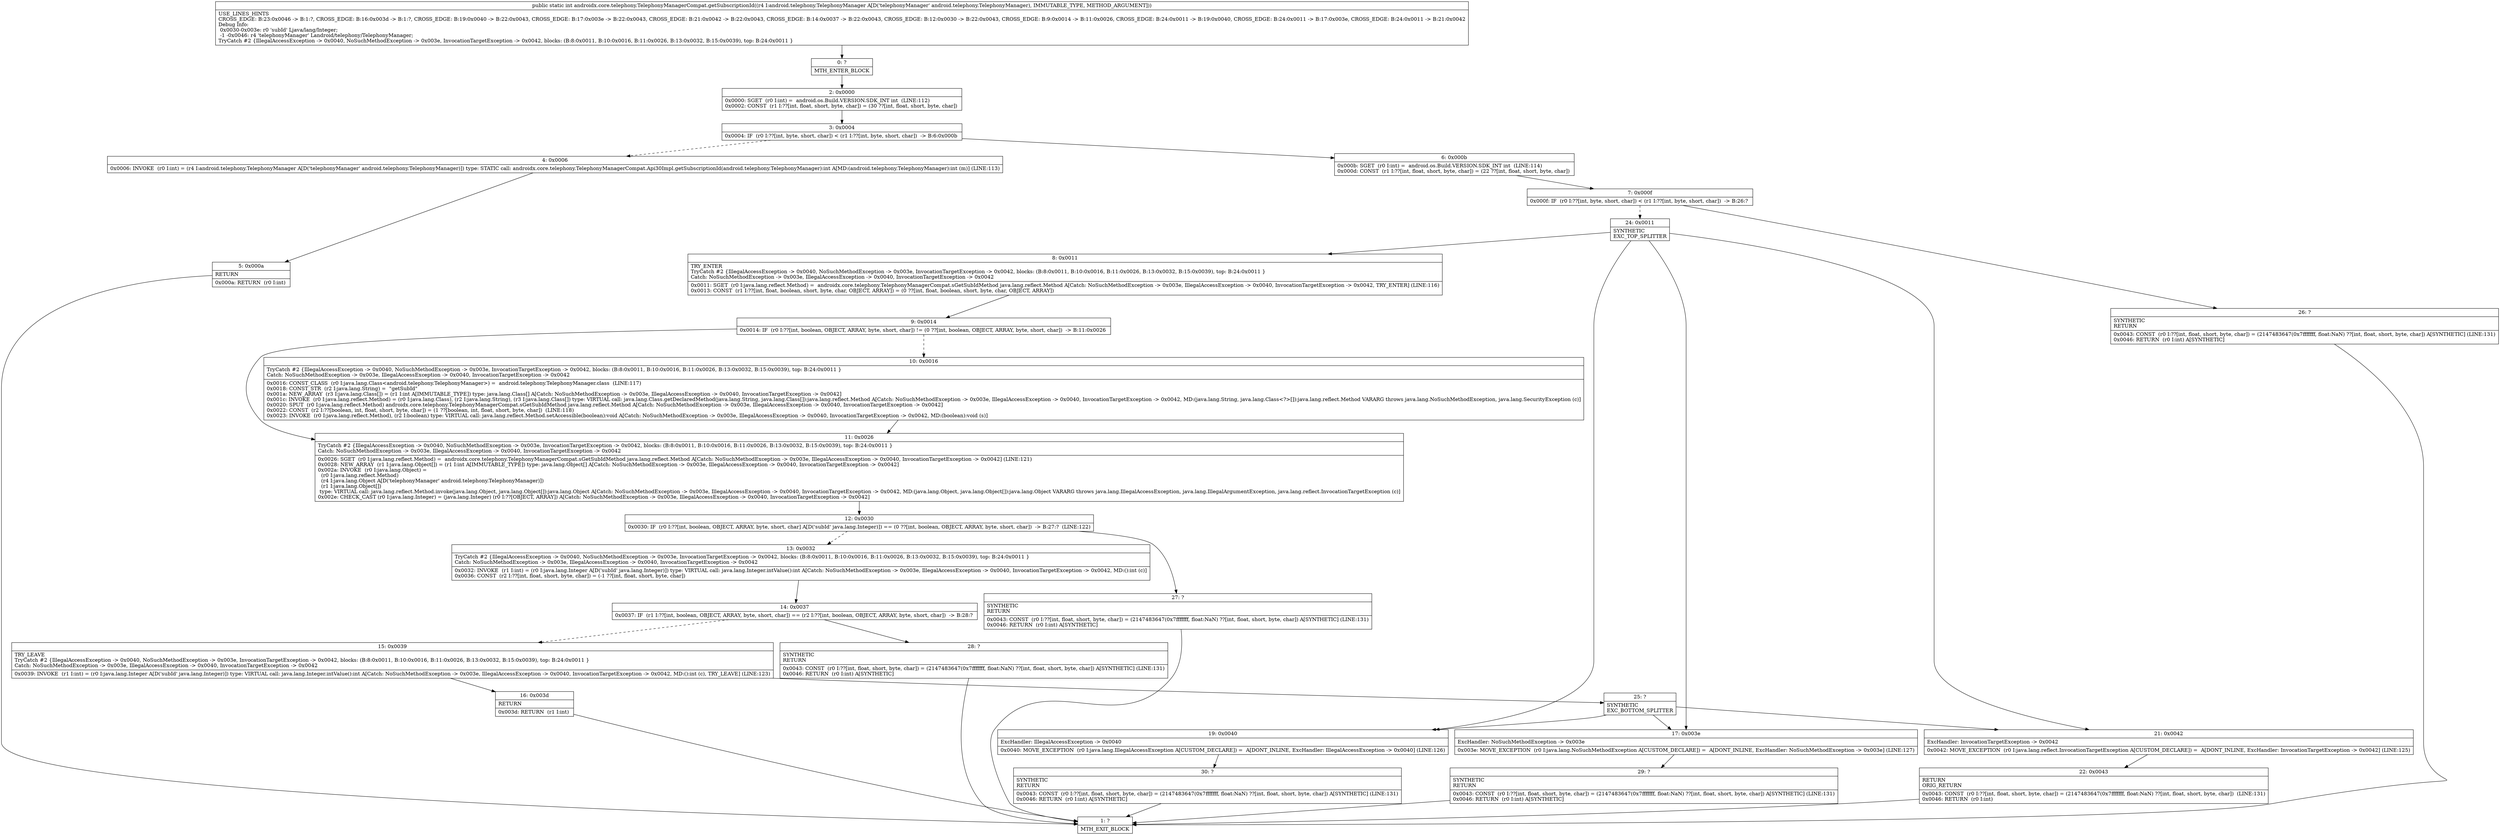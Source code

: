 digraph "CFG forandroidx.core.telephony.TelephonyManagerCompat.getSubscriptionId(Landroid\/telephony\/TelephonyManager;)I" {
Node_0 [shape=record,label="{0\:\ ?|MTH_ENTER_BLOCK\l}"];
Node_2 [shape=record,label="{2\:\ 0x0000|0x0000: SGET  (r0 I:int) =  android.os.Build.VERSION.SDK_INT int  (LINE:112)\l0x0002: CONST  (r1 I:??[int, float, short, byte, char]) = (30 ??[int, float, short, byte, char]) \l}"];
Node_3 [shape=record,label="{3\:\ 0x0004|0x0004: IF  (r0 I:??[int, byte, short, char]) \< (r1 I:??[int, byte, short, char])  \-\> B:6:0x000b \l}"];
Node_4 [shape=record,label="{4\:\ 0x0006|0x0006: INVOKE  (r0 I:int) = (r4 I:android.telephony.TelephonyManager A[D('telephonyManager' android.telephony.TelephonyManager)]) type: STATIC call: androidx.core.telephony.TelephonyManagerCompat.Api30Impl.getSubscriptionId(android.telephony.TelephonyManager):int A[MD:(android.telephony.TelephonyManager):int (m)] (LINE:113)\l}"];
Node_5 [shape=record,label="{5\:\ 0x000a|RETURN\l|0x000a: RETURN  (r0 I:int) \l}"];
Node_1 [shape=record,label="{1\:\ ?|MTH_EXIT_BLOCK\l}"];
Node_6 [shape=record,label="{6\:\ 0x000b|0x000b: SGET  (r0 I:int) =  android.os.Build.VERSION.SDK_INT int  (LINE:114)\l0x000d: CONST  (r1 I:??[int, float, short, byte, char]) = (22 ??[int, float, short, byte, char]) \l}"];
Node_7 [shape=record,label="{7\:\ 0x000f|0x000f: IF  (r0 I:??[int, byte, short, char]) \< (r1 I:??[int, byte, short, char])  \-\> B:26:? \l}"];
Node_24 [shape=record,label="{24\:\ 0x0011|SYNTHETIC\lEXC_TOP_SPLITTER\l}"];
Node_8 [shape=record,label="{8\:\ 0x0011|TRY_ENTER\lTryCatch #2 \{IllegalAccessException \-\> 0x0040, NoSuchMethodException \-\> 0x003e, InvocationTargetException \-\> 0x0042, blocks: (B:8:0x0011, B:10:0x0016, B:11:0x0026, B:13:0x0032, B:15:0x0039), top: B:24:0x0011 \}\lCatch: NoSuchMethodException \-\> 0x003e, IllegalAccessException \-\> 0x0040, InvocationTargetException \-\> 0x0042\l|0x0011: SGET  (r0 I:java.lang.reflect.Method) =  androidx.core.telephony.TelephonyManagerCompat.sGetSubIdMethod java.lang.reflect.Method A[Catch: NoSuchMethodException \-\> 0x003e, IllegalAccessException \-\> 0x0040, InvocationTargetException \-\> 0x0042, TRY_ENTER] (LINE:116)\l0x0013: CONST  (r1 I:??[int, float, boolean, short, byte, char, OBJECT, ARRAY]) = (0 ??[int, float, boolean, short, byte, char, OBJECT, ARRAY]) \l}"];
Node_9 [shape=record,label="{9\:\ 0x0014|0x0014: IF  (r0 I:??[int, boolean, OBJECT, ARRAY, byte, short, char]) != (0 ??[int, boolean, OBJECT, ARRAY, byte, short, char])  \-\> B:11:0x0026 \l}"];
Node_10 [shape=record,label="{10\:\ 0x0016|TryCatch #2 \{IllegalAccessException \-\> 0x0040, NoSuchMethodException \-\> 0x003e, InvocationTargetException \-\> 0x0042, blocks: (B:8:0x0011, B:10:0x0016, B:11:0x0026, B:13:0x0032, B:15:0x0039), top: B:24:0x0011 \}\lCatch: NoSuchMethodException \-\> 0x003e, IllegalAccessException \-\> 0x0040, InvocationTargetException \-\> 0x0042\l|0x0016: CONST_CLASS  (r0 I:java.lang.Class\<android.telephony.TelephonyManager\>) =  android.telephony.TelephonyManager.class  (LINE:117)\l0x0018: CONST_STR  (r2 I:java.lang.String) =  \"getSubId\" \l0x001a: NEW_ARRAY  (r3 I:java.lang.Class[]) = (r1 I:int A[IMMUTABLE_TYPE]) type: java.lang.Class[] A[Catch: NoSuchMethodException \-\> 0x003e, IllegalAccessException \-\> 0x0040, InvocationTargetException \-\> 0x0042]\l0x001c: INVOKE  (r0 I:java.lang.reflect.Method) = (r0 I:java.lang.Class), (r2 I:java.lang.String), (r3 I:java.lang.Class[]) type: VIRTUAL call: java.lang.Class.getDeclaredMethod(java.lang.String, java.lang.Class[]):java.lang.reflect.Method A[Catch: NoSuchMethodException \-\> 0x003e, IllegalAccessException \-\> 0x0040, InvocationTargetException \-\> 0x0042, MD:(java.lang.String, java.lang.Class\<?\>[]):java.lang.reflect.Method VARARG throws java.lang.NoSuchMethodException, java.lang.SecurityException (c)]\l0x0020: SPUT  (r0 I:java.lang.reflect.Method) androidx.core.telephony.TelephonyManagerCompat.sGetSubIdMethod java.lang.reflect.Method A[Catch: NoSuchMethodException \-\> 0x003e, IllegalAccessException \-\> 0x0040, InvocationTargetException \-\> 0x0042]\l0x0022: CONST  (r2 I:??[boolean, int, float, short, byte, char]) = (1 ??[boolean, int, float, short, byte, char])  (LINE:118)\l0x0023: INVOKE  (r0 I:java.lang.reflect.Method), (r2 I:boolean) type: VIRTUAL call: java.lang.reflect.Method.setAccessible(boolean):void A[Catch: NoSuchMethodException \-\> 0x003e, IllegalAccessException \-\> 0x0040, InvocationTargetException \-\> 0x0042, MD:(boolean):void (s)]\l}"];
Node_11 [shape=record,label="{11\:\ 0x0026|TryCatch #2 \{IllegalAccessException \-\> 0x0040, NoSuchMethodException \-\> 0x003e, InvocationTargetException \-\> 0x0042, blocks: (B:8:0x0011, B:10:0x0016, B:11:0x0026, B:13:0x0032, B:15:0x0039), top: B:24:0x0011 \}\lCatch: NoSuchMethodException \-\> 0x003e, IllegalAccessException \-\> 0x0040, InvocationTargetException \-\> 0x0042\l|0x0026: SGET  (r0 I:java.lang.reflect.Method) =  androidx.core.telephony.TelephonyManagerCompat.sGetSubIdMethod java.lang.reflect.Method A[Catch: NoSuchMethodException \-\> 0x003e, IllegalAccessException \-\> 0x0040, InvocationTargetException \-\> 0x0042] (LINE:121)\l0x0028: NEW_ARRAY  (r1 I:java.lang.Object[]) = (r1 I:int A[IMMUTABLE_TYPE]) type: java.lang.Object[] A[Catch: NoSuchMethodException \-\> 0x003e, IllegalAccessException \-\> 0x0040, InvocationTargetException \-\> 0x0042]\l0x002a: INVOKE  (r0 I:java.lang.Object) = \l  (r0 I:java.lang.reflect.Method)\l  (r4 I:java.lang.Object A[D('telephonyManager' android.telephony.TelephonyManager)])\l  (r1 I:java.lang.Object[])\l type: VIRTUAL call: java.lang.reflect.Method.invoke(java.lang.Object, java.lang.Object[]):java.lang.Object A[Catch: NoSuchMethodException \-\> 0x003e, IllegalAccessException \-\> 0x0040, InvocationTargetException \-\> 0x0042, MD:(java.lang.Object, java.lang.Object[]):java.lang.Object VARARG throws java.lang.IllegalAccessException, java.lang.IllegalArgumentException, java.lang.reflect.InvocationTargetException (c)]\l0x002e: CHECK_CAST (r0 I:java.lang.Integer) = (java.lang.Integer) (r0 I:??[OBJECT, ARRAY]) A[Catch: NoSuchMethodException \-\> 0x003e, IllegalAccessException \-\> 0x0040, InvocationTargetException \-\> 0x0042]\l}"];
Node_12 [shape=record,label="{12\:\ 0x0030|0x0030: IF  (r0 I:??[int, boolean, OBJECT, ARRAY, byte, short, char] A[D('subId' java.lang.Integer)]) == (0 ??[int, boolean, OBJECT, ARRAY, byte, short, char])  \-\> B:27:?  (LINE:122)\l}"];
Node_13 [shape=record,label="{13\:\ 0x0032|TryCatch #2 \{IllegalAccessException \-\> 0x0040, NoSuchMethodException \-\> 0x003e, InvocationTargetException \-\> 0x0042, blocks: (B:8:0x0011, B:10:0x0016, B:11:0x0026, B:13:0x0032, B:15:0x0039), top: B:24:0x0011 \}\lCatch: NoSuchMethodException \-\> 0x003e, IllegalAccessException \-\> 0x0040, InvocationTargetException \-\> 0x0042\l|0x0032: INVOKE  (r1 I:int) = (r0 I:java.lang.Integer A[D('subId' java.lang.Integer)]) type: VIRTUAL call: java.lang.Integer.intValue():int A[Catch: NoSuchMethodException \-\> 0x003e, IllegalAccessException \-\> 0x0040, InvocationTargetException \-\> 0x0042, MD:():int (c)]\l0x0036: CONST  (r2 I:??[int, float, short, byte, char]) = (\-1 ??[int, float, short, byte, char]) \l}"];
Node_14 [shape=record,label="{14\:\ 0x0037|0x0037: IF  (r1 I:??[int, boolean, OBJECT, ARRAY, byte, short, char]) == (r2 I:??[int, boolean, OBJECT, ARRAY, byte, short, char])  \-\> B:28:? \l}"];
Node_15 [shape=record,label="{15\:\ 0x0039|TRY_LEAVE\lTryCatch #2 \{IllegalAccessException \-\> 0x0040, NoSuchMethodException \-\> 0x003e, InvocationTargetException \-\> 0x0042, blocks: (B:8:0x0011, B:10:0x0016, B:11:0x0026, B:13:0x0032, B:15:0x0039), top: B:24:0x0011 \}\lCatch: NoSuchMethodException \-\> 0x003e, IllegalAccessException \-\> 0x0040, InvocationTargetException \-\> 0x0042\l|0x0039: INVOKE  (r1 I:int) = (r0 I:java.lang.Integer A[D('subId' java.lang.Integer)]) type: VIRTUAL call: java.lang.Integer.intValue():int A[Catch: NoSuchMethodException \-\> 0x003e, IllegalAccessException \-\> 0x0040, InvocationTargetException \-\> 0x0042, MD:():int (c), TRY_LEAVE] (LINE:123)\l}"];
Node_16 [shape=record,label="{16\:\ 0x003d|RETURN\l|0x003d: RETURN  (r1 I:int) \l}"];
Node_25 [shape=record,label="{25\:\ ?|SYNTHETIC\lEXC_BOTTOM_SPLITTER\l}"];
Node_28 [shape=record,label="{28\:\ ?|SYNTHETIC\lRETURN\l|0x0043: CONST  (r0 I:??[int, float, short, byte, char]) = (2147483647(0x7fffffff, float:NaN) ??[int, float, short, byte, char]) A[SYNTHETIC] (LINE:131)\l0x0046: RETURN  (r0 I:int) A[SYNTHETIC]\l}"];
Node_27 [shape=record,label="{27\:\ ?|SYNTHETIC\lRETURN\l|0x0043: CONST  (r0 I:??[int, float, short, byte, char]) = (2147483647(0x7fffffff, float:NaN) ??[int, float, short, byte, char]) A[SYNTHETIC] (LINE:131)\l0x0046: RETURN  (r0 I:int) A[SYNTHETIC]\l}"];
Node_19 [shape=record,label="{19\:\ 0x0040|ExcHandler: IllegalAccessException \-\> 0x0040\l|0x0040: MOVE_EXCEPTION  (r0 I:java.lang.IllegalAccessException A[CUSTOM_DECLARE]) =  A[DONT_INLINE, ExcHandler: IllegalAccessException \-\> 0x0040] (LINE:126)\l}"];
Node_30 [shape=record,label="{30\:\ ?|SYNTHETIC\lRETURN\l|0x0043: CONST  (r0 I:??[int, float, short, byte, char]) = (2147483647(0x7fffffff, float:NaN) ??[int, float, short, byte, char]) A[SYNTHETIC] (LINE:131)\l0x0046: RETURN  (r0 I:int) A[SYNTHETIC]\l}"];
Node_17 [shape=record,label="{17\:\ 0x003e|ExcHandler: NoSuchMethodException \-\> 0x003e\l|0x003e: MOVE_EXCEPTION  (r0 I:java.lang.NoSuchMethodException A[CUSTOM_DECLARE]) =  A[DONT_INLINE, ExcHandler: NoSuchMethodException \-\> 0x003e] (LINE:127)\l}"];
Node_29 [shape=record,label="{29\:\ ?|SYNTHETIC\lRETURN\l|0x0043: CONST  (r0 I:??[int, float, short, byte, char]) = (2147483647(0x7fffffff, float:NaN) ??[int, float, short, byte, char]) A[SYNTHETIC] (LINE:131)\l0x0046: RETURN  (r0 I:int) A[SYNTHETIC]\l}"];
Node_21 [shape=record,label="{21\:\ 0x0042|ExcHandler: InvocationTargetException \-\> 0x0042\l|0x0042: MOVE_EXCEPTION  (r0 I:java.lang.reflect.InvocationTargetException A[CUSTOM_DECLARE]) =  A[DONT_INLINE, ExcHandler: InvocationTargetException \-\> 0x0042] (LINE:125)\l}"];
Node_22 [shape=record,label="{22\:\ 0x0043|RETURN\lORIG_RETURN\l|0x0043: CONST  (r0 I:??[int, float, short, byte, char]) = (2147483647(0x7fffffff, float:NaN) ??[int, float, short, byte, char])  (LINE:131)\l0x0046: RETURN  (r0 I:int) \l}"];
Node_26 [shape=record,label="{26\:\ ?|SYNTHETIC\lRETURN\l|0x0043: CONST  (r0 I:??[int, float, short, byte, char]) = (2147483647(0x7fffffff, float:NaN) ??[int, float, short, byte, char]) A[SYNTHETIC] (LINE:131)\l0x0046: RETURN  (r0 I:int) A[SYNTHETIC]\l}"];
MethodNode[shape=record,label="{public static int androidx.core.telephony.TelephonyManagerCompat.getSubscriptionId((r4 I:android.telephony.TelephonyManager A[D('telephonyManager' android.telephony.TelephonyManager), IMMUTABLE_TYPE, METHOD_ARGUMENT]))  | USE_LINES_HINTS\lCROSS_EDGE: B:23:0x0046 \-\> B:1:?, CROSS_EDGE: B:16:0x003d \-\> B:1:?, CROSS_EDGE: B:19:0x0040 \-\> B:22:0x0043, CROSS_EDGE: B:17:0x003e \-\> B:22:0x0043, CROSS_EDGE: B:21:0x0042 \-\> B:22:0x0043, CROSS_EDGE: B:14:0x0037 \-\> B:22:0x0043, CROSS_EDGE: B:12:0x0030 \-\> B:22:0x0043, CROSS_EDGE: B:9:0x0014 \-\> B:11:0x0026, CROSS_EDGE: B:24:0x0011 \-\> B:19:0x0040, CROSS_EDGE: B:24:0x0011 \-\> B:17:0x003e, CROSS_EDGE: B:24:0x0011 \-\> B:21:0x0042\lDebug Info:\l  0x0030\-0x003e: r0 'subId' Ljava\/lang\/Integer;\l  \-1 \-0x0046: r4 'telephonyManager' Landroid\/telephony\/TelephonyManager;\lTryCatch #2 \{IllegalAccessException \-\> 0x0040, NoSuchMethodException \-\> 0x003e, InvocationTargetException \-\> 0x0042, blocks: (B:8:0x0011, B:10:0x0016, B:11:0x0026, B:13:0x0032, B:15:0x0039), top: B:24:0x0011 \}\l}"];
MethodNode -> Node_0;Node_0 -> Node_2;
Node_2 -> Node_3;
Node_3 -> Node_4[style=dashed];
Node_3 -> Node_6;
Node_4 -> Node_5;
Node_5 -> Node_1;
Node_6 -> Node_7;
Node_7 -> Node_24[style=dashed];
Node_7 -> Node_26;
Node_24 -> Node_8;
Node_24 -> Node_19;
Node_24 -> Node_17;
Node_24 -> Node_21;
Node_8 -> Node_9;
Node_9 -> Node_10[style=dashed];
Node_9 -> Node_11;
Node_10 -> Node_11;
Node_11 -> Node_12;
Node_12 -> Node_13[style=dashed];
Node_12 -> Node_27;
Node_13 -> Node_14;
Node_14 -> Node_15[style=dashed];
Node_14 -> Node_28;
Node_15 -> Node_16;
Node_15 -> Node_25;
Node_16 -> Node_1;
Node_25 -> Node_19;
Node_25 -> Node_17;
Node_25 -> Node_21;
Node_28 -> Node_1;
Node_27 -> Node_1;
Node_19 -> Node_30;
Node_30 -> Node_1;
Node_17 -> Node_29;
Node_29 -> Node_1;
Node_21 -> Node_22;
Node_22 -> Node_1;
Node_26 -> Node_1;
}

